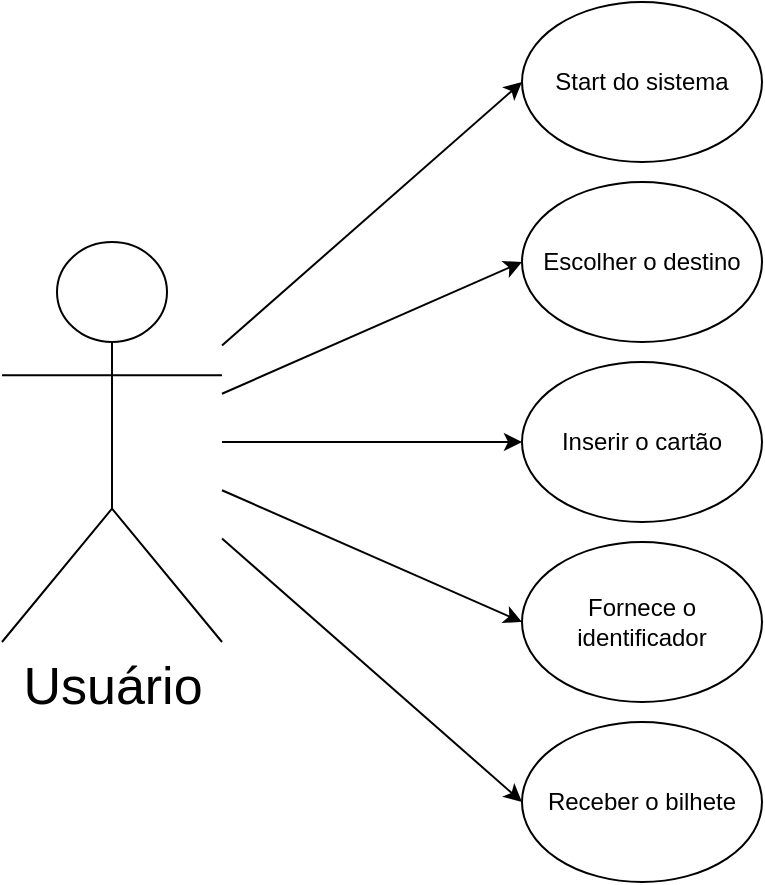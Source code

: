 <mxfile version="16.5.1" type="device"><diagram id="UbrW408HMSJkxJBDeze8" name="Página-1"><mxGraphModel dx="918" dy="571" grid="1" gridSize="10" guides="1" tooltips="1" connect="1" arrows="1" fold="1" page="1" pageScale="1" pageWidth="827" pageHeight="1169" math="0" shadow="0"><root><mxCell id="0"/><mxCell id="1" parent="0"/><mxCell id="1TGew56KeBpuk8vDgW-H-1" value="Usuário" style="shape=umlActor;verticalLabelPosition=bottom;verticalAlign=top;html=1;outlineConnect=0;fontSize=26;" vertex="1" parent="1"><mxGeometry x="60" y="170" width="110" height="200" as="geometry"/></mxCell><mxCell id="1TGew56KeBpuk8vDgW-H-5" value="Start do sistema" style="ellipse;whiteSpace=wrap;html=1;" vertex="1" parent="1"><mxGeometry x="320" y="50" width="120" height="80" as="geometry"/></mxCell><mxCell id="1TGew56KeBpuk8vDgW-H-6" value="Receber o bilhete" style="ellipse;whiteSpace=wrap;html=1;" vertex="1" parent="1"><mxGeometry x="320" y="410" width="120" height="80" as="geometry"/></mxCell><mxCell id="1TGew56KeBpuk8vDgW-H-9" value="Fornece o identificador" style="ellipse;whiteSpace=wrap;html=1;" vertex="1" parent="1"><mxGeometry x="320" y="320" width="120" height="80" as="geometry"/></mxCell><mxCell id="1TGew56KeBpuk8vDgW-H-12" value="Inserir o cartão" style="ellipse;whiteSpace=wrap;html=1;" vertex="1" parent="1"><mxGeometry x="320" y="230" width="120" height="80" as="geometry"/></mxCell><mxCell id="1TGew56KeBpuk8vDgW-H-13" value="Escolher o destino" style="ellipse;whiteSpace=wrap;html=1;" vertex="1" parent="1"><mxGeometry x="320" y="140" width="120" height="80" as="geometry"/></mxCell><mxCell id="1TGew56KeBpuk8vDgW-H-14" value="" style="endArrow=classic;html=1;rounded=0;fontSize=26;entryX=0;entryY=0.5;entryDx=0;entryDy=0;" edge="1" parent="1" source="1TGew56KeBpuk8vDgW-H-1" target="1TGew56KeBpuk8vDgW-H-5"><mxGeometry width="50" height="50" relative="1" as="geometry"><mxPoint x="290" y="440" as="sourcePoint"/><mxPoint x="340" y="390" as="targetPoint"/></mxGeometry></mxCell><mxCell id="1TGew56KeBpuk8vDgW-H-15" value="" style="endArrow=classic;html=1;rounded=0;fontSize=26;entryX=0;entryY=0.5;entryDx=0;entryDy=0;" edge="1" parent="1" source="1TGew56KeBpuk8vDgW-H-1" target="1TGew56KeBpuk8vDgW-H-13"><mxGeometry width="50" height="50" relative="1" as="geometry"><mxPoint x="290" y="440" as="sourcePoint"/><mxPoint x="340" y="390" as="targetPoint"/></mxGeometry></mxCell><mxCell id="1TGew56KeBpuk8vDgW-H-16" value="" style="endArrow=classic;html=1;rounded=0;fontSize=26;entryX=0;entryY=0.5;entryDx=0;entryDy=0;" edge="1" parent="1" source="1TGew56KeBpuk8vDgW-H-1" target="1TGew56KeBpuk8vDgW-H-12"><mxGeometry width="50" height="50" relative="1" as="geometry"><mxPoint x="290" y="440" as="sourcePoint"/><mxPoint x="340" y="390" as="targetPoint"/></mxGeometry></mxCell><mxCell id="1TGew56KeBpuk8vDgW-H-17" value="" style="endArrow=classic;html=1;rounded=0;fontSize=26;entryX=0;entryY=0.5;entryDx=0;entryDy=0;" edge="1" parent="1" source="1TGew56KeBpuk8vDgW-H-1" target="1TGew56KeBpuk8vDgW-H-6"><mxGeometry width="50" height="50" relative="1" as="geometry"><mxPoint x="290" y="440" as="sourcePoint"/><mxPoint x="340" y="390" as="targetPoint"/></mxGeometry></mxCell><mxCell id="1TGew56KeBpuk8vDgW-H-18" value="" style="endArrow=classic;html=1;rounded=0;fontSize=26;entryX=0;entryY=0.5;entryDx=0;entryDy=0;" edge="1" parent="1" source="1TGew56KeBpuk8vDgW-H-1" target="1TGew56KeBpuk8vDgW-H-9"><mxGeometry width="50" height="50" relative="1" as="geometry"><mxPoint x="290" y="440" as="sourcePoint"/><mxPoint x="340" y="390" as="targetPoint"/></mxGeometry></mxCell></root></mxGraphModel></diagram></mxfile>